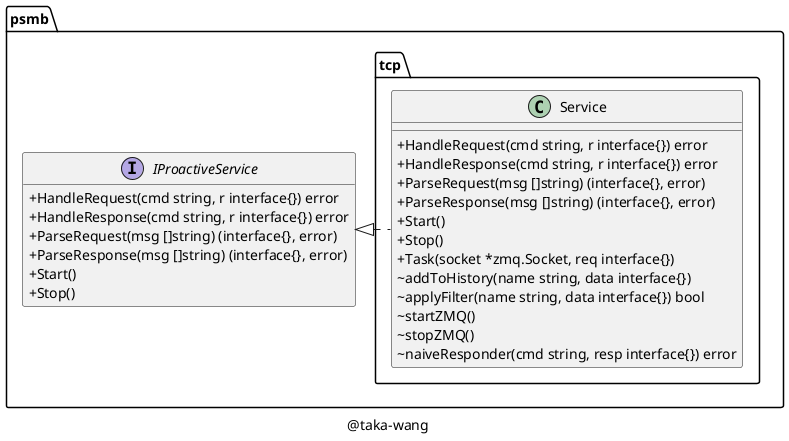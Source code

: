 @startuml

set namespaceSeparator /

skinparam classAttributeIconSize 0

class psmb/tcp/Service {
    +HandleRequest(cmd string, r interface{}) error
    +HandleResponse(cmd string, r interface{}) error
    +ParseRequest(msg []string) (interface{}, error)
    +ParseResponse(msg []string) (interface{}, error)
    +Start()
    +Stop()
    +Task(socket *zmq.Socket, req interface{})
    ~addToHistory(name string, data interface{})
    ~applyFilter(name string, data interface{}) bool
    ~startZMQ()
    ~stopZMQ()
    ~naiveResponder(cmd string, resp interface{}) error
}

interface psmb/IProactiveService {
    +HandleRequest(cmd string, r interface{}) error
    +HandleResponse(cmd string, r interface{}) error
    +ParseRequest(msg []string) (interface{}, error)
    +ParseResponse(msg []string) (interface{}, error)
    +Start()
    +Stop()
}

"psmb/IProactiveService" <|. "psmb/tcp/Service"

caption @taka-wang

hide interface fields

@enduml